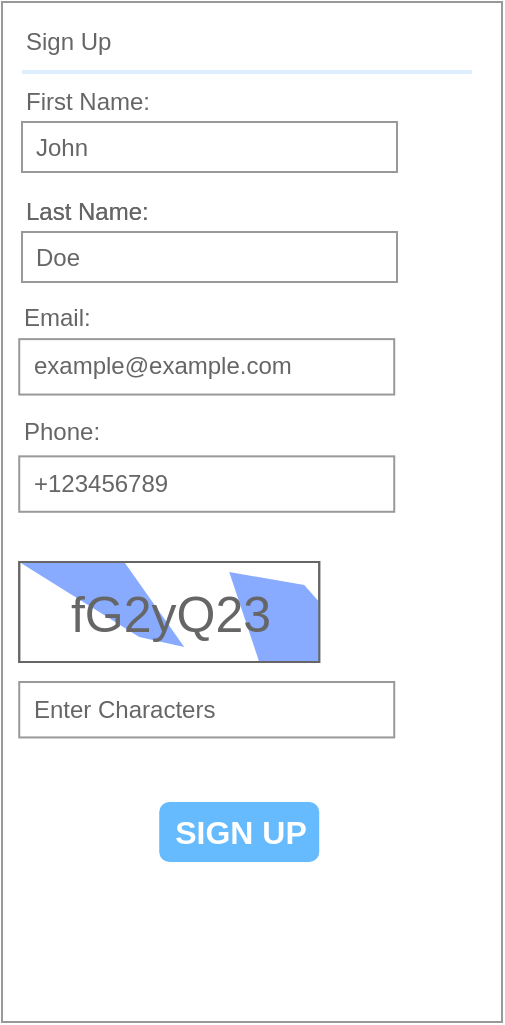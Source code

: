 <mxfile version="14.3.0" type="github">
  <diagram id="xSpGG2b0C0ERiAfWFSVa" name="Page-1">
    <mxGraphModel dx="868" dy="451" grid="1" gridSize="10" guides="1" tooltips="1" connect="1" arrows="1" fold="1" page="1" pageScale="1" pageWidth="850" pageHeight="1100" math="0" shadow="0">
      <root>
        <mxCell id="0" />
        <mxCell id="1" parent="0" />
        <mxCell id="CAOIDfmYwT6vQX1vKsMd-1" value="" style="strokeWidth=1;shadow=0;dashed=0;align=center;html=1;shape=mxgraph.mockup.forms.rrect;rSize=0;strokeColor=#999999;fillColor=#ffffff;" vertex="1" parent="1">
          <mxGeometry x="260" y="80" width="250" height="510" as="geometry" />
        </mxCell>
        <mxCell id="CAOIDfmYwT6vQX1vKsMd-2" value="Sign Up" style="strokeWidth=1;shadow=0;dashed=0;align=center;html=1;shape=mxgraph.mockup.forms.anchor;fontSize=12;fontColor=#666666;align=left;resizeWidth=1;spacingLeft=0;" vertex="1" parent="CAOIDfmYwT6vQX1vKsMd-1">
          <mxGeometry width="125.0" height="20" relative="1" as="geometry">
            <mxPoint x="10" y="10" as="offset" />
          </mxGeometry>
        </mxCell>
        <mxCell id="CAOIDfmYwT6vQX1vKsMd-3" value="" style="shape=line;strokeColor=#ddeeff;strokeWidth=2;html=1;resizeWidth=1;" vertex="1" parent="CAOIDfmYwT6vQX1vKsMd-1">
          <mxGeometry width="225" height="10" relative="1" as="geometry">
            <mxPoint x="10" y="30" as="offset" />
          </mxGeometry>
        </mxCell>
        <mxCell id="CAOIDfmYwT6vQX1vKsMd-4" value="First Name:" style="strokeWidth=1;shadow=0;dashed=0;align=center;html=1;shape=mxgraph.mockup.forms.anchor;fontSize=12;fontColor=#666666;align=left;resizeWidth=1;spacingLeft=0;" vertex="1" parent="CAOIDfmYwT6vQX1vKsMd-1">
          <mxGeometry width="125.0" height="20" relative="1" as="geometry">
            <mxPoint x="10" y="40" as="offset" />
          </mxGeometry>
        </mxCell>
        <mxCell id="CAOIDfmYwT6vQX1vKsMd-5" value="John" style="strokeWidth=1;shadow=0;dashed=0;align=center;html=1;shape=mxgraph.mockup.forms.rrect;rSize=0;strokeColor=#999999;fontColor=#666666;align=left;spacingLeft=5;resizeWidth=1;" vertex="1" parent="CAOIDfmYwT6vQX1vKsMd-1">
          <mxGeometry width="187.5" height="25" relative="1" as="geometry">
            <mxPoint x="10" y="60" as="offset" />
          </mxGeometry>
        </mxCell>
        <mxCell id="CAOIDfmYwT6vQX1vKsMd-6" value="Last Name:" style="strokeWidth=1;shadow=0;dashed=0;align=center;html=1;shape=mxgraph.mockup.forms.anchor;fontSize=12;fontColor=#666666;align=left;resizeWidth=1;spacingLeft=0;" vertex="1" parent="CAOIDfmYwT6vQX1vKsMd-1">
          <mxGeometry width="125.0" height="20" relative="1" as="geometry">
            <mxPoint x="10" y="95" as="offset" />
          </mxGeometry>
        </mxCell>
        <mxCell id="CAOIDfmYwT6vQX1vKsMd-7" value="Doe" style="strokeWidth=1;shadow=0;dashed=0;align=center;html=1;shape=mxgraph.mockup.forms.rrect;rSize=0;strokeColor=#999999;fontColor=#666666;align=left;spacingLeft=5;resizeWidth=1;" vertex="1" parent="CAOIDfmYwT6vQX1vKsMd-1">
          <mxGeometry width="187.5" height="25" relative="1" as="geometry">
            <mxPoint x="10" y="115" as="offset" />
          </mxGeometry>
        </mxCell>
        <mxCell id="CAOIDfmYwT6vQX1vKsMd-12" value="SIGN UP" style="strokeWidth=1;shadow=0;dashed=0;align=center;html=1;shape=mxgraph.mockup.forms.rrect;rSize=5;strokeColor=none;fontColor=#ffffff;fillColor=#66bbff;fontSize=16;fontStyle=1;" vertex="1" parent="CAOIDfmYwT6vQX1vKsMd-1">
          <mxGeometry y="1" width="80" height="30" relative="1" as="geometry">
            <mxPoint x="78.62" y="-110" as="offset" />
          </mxGeometry>
        </mxCell>
        <mxCell id="CAOIDfmYwT6vQX1vKsMd-15" value="example@example.com" style="strokeWidth=1;shadow=0;dashed=0;align=center;html=1;shape=mxgraph.mockup.forms.rrect;rSize=0;strokeColor=#999999;fontColor=#666666;align=left;spacingLeft=5;resizeWidth=1;" vertex="1" parent="CAOIDfmYwT6vQX1vKsMd-1">
          <mxGeometry x="8.621" y="168.565" width="187.5" height="27.717" as="geometry" />
        </mxCell>
        <mxCell id="CAOIDfmYwT6vQX1vKsMd-16" value="+123456789" style="strokeWidth=1;shadow=0;dashed=0;align=center;html=1;shape=mxgraph.mockup.forms.rrect;rSize=0;strokeColor=#999999;fontColor=#666666;align=left;spacingLeft=5;resizeWidth=1;" vertex="1" parent="CAOIDfmYwT6vQX1vKsMd-1">
          <mxGeometry x="8.621" y="227.174" width="187.5" height="27.717" as="geometry" />
        </mxCell>
        <mxCell id="CAOIDfmYwT6vQX1vKsMd-19" value="Email:" style="strokeWidth=1;shadow=0;dashed=0;align=center;html=1;shape=mxgraph.mockup.forms.anchor;fontSize=12;fontColor=#666666;align=left;resizeWidth=1;spacingLeft=0;" vertex="1" parent="CAOIDfmYwT6vQX1vKsMd-1">
          <mxGeometry x="8.621" y="146.957" width="125.0" height="22.174" as="geometry" />
        </mxCell>
        <mxCell id="CAOIDfmYwT6vQX1vKsMd-20" value="Phone:" style="strokeWidth=1;shadow=0;dashed=0;align=center;html=1;shape=mxgraph.mockup.forms.anchor;fontSize=12;fontColor=#666666;align=left;resizeWidth=1;spacingLeft=0;" vertex="1" parent="CAOIDfmYwT6vQX1vKsMd-1">
          <mxGeometry x="8.621" y="203.913" width="125.0" height="22.174" as="geometry" />
        </mxCell>
        <mxCell id="CAOIDfmYwT6vQX1vKsMd-21" value="fG2yQ23" style="strokeWidth=1;shadow=0;dashed=0;align=center;html=1;shape=mxgraph.mockup.text.captcha;fontColor=#666666;fontSize=25;strokeColor=#666666;mainText=" vertex="1" parent="CAOIDfmYwT6vQX1vKsMd-1">
          <mxGeometry x="8.62" y="280.0" width="150" height="50" as="geometry" />
        </mxCell>
        <mxCell id="CAOIDfmYwT6vQX1vKsMd-22" value="Enter Characters" style="strokeWidth=1;shadow=0;dashed=0;align=center;html=1;shape=mxgraph.mockup.forms.rrect;rSize=0;strokeColor=#999999;fontColor=#666666;align=left;spacingLeft=5;resizeWidth=1;" vertex="1" parent="CAOIDfmYwT6vQX1vKsMd-1">
          <mxGeometry x="8.621" y="340.004" width="187.5" height="27.717" as="geometry" />
        </mxCell>
        <mxCell id="CAOIDfmYwT6vQX1vKsMd-18" value="Last Name:" style="strokeWidth=1;shadow=0;dashed=0;align=center;html=1;shape=mxgraph.mockup.forms.anchor;fontSize=12;fontColor=#666666;align=left;resizeWidth=1;spacingLeft=0;" vertex="1" parent="1">
          <mxGeometry x="270" y="175" width="145" height="20" as="geometry" />
        </mxCell>
      </root>
    </mxGraphModel>
  </diagram>
</mxfile>
